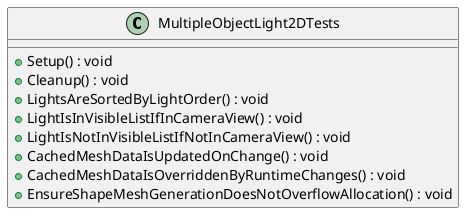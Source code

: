 @startuml
class MultipleObjectLight2DTests {
    + Setup() : void
    + Cleanup() : void
    + LightsAreSortedByLightOrder() : void
    + LightIsInVisibleListIfInCameraView() : void
    + LightIsNotInVisibleListIfNotInCameraView() : void
    + CachedMeshDataIsUpdatedOnChange() : void
    + CachedMeshDataIsOverriddenByRuntimeChanges() : void
    + EnsureShapeMeshGenerationDoesNotOverflowAllocation() : void
}
@enduml

